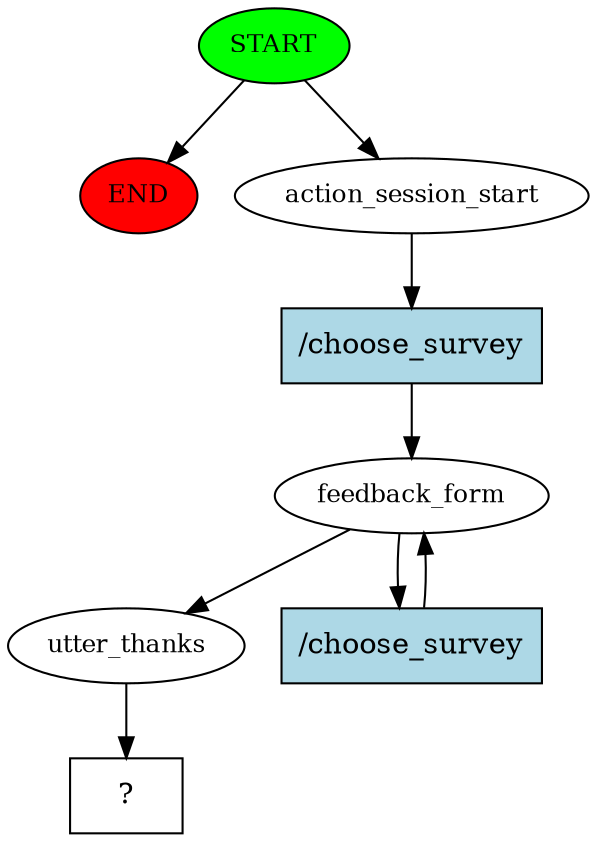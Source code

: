 digraph  {
0 [class="start active", fillcolor=green, fontsize=12, label=START, style=filled];
"-1" [class=end, fillcolor=red, fontsize=12, label=END, style=filled];
1 [class=active, fontsize=12, label=action_session_start];
2 [class=active, fontsize=12, label=feedback_form];
6 [class=active, fontsize=12, label=utter_thanks];
7 [class="intent dashed active", label="  ?  ", shape=rect];
8 [class="intent active", fillcolor=lightblue, label="/choose_survey", shape=rect, style=filled];
9 [class="intent active", fillcolor=lightblue, label="/choose_survey", shape=rect, style=filled];
0 -> "-1"  [class="", key=NONE, label=""];
0 -> 1  [class=active, key=NONE, label=""];
1 -> 8  [class=active, key=0];
2 -> 6  [class=active, key=NONE, label=""];
2 -> 9  [class=active, key=0];
6 -> 7  [class=active, key=NONE, label=""];
8 -> 2  [class=active, key=0];
9 -> 2  [class=active, key=0];
}
